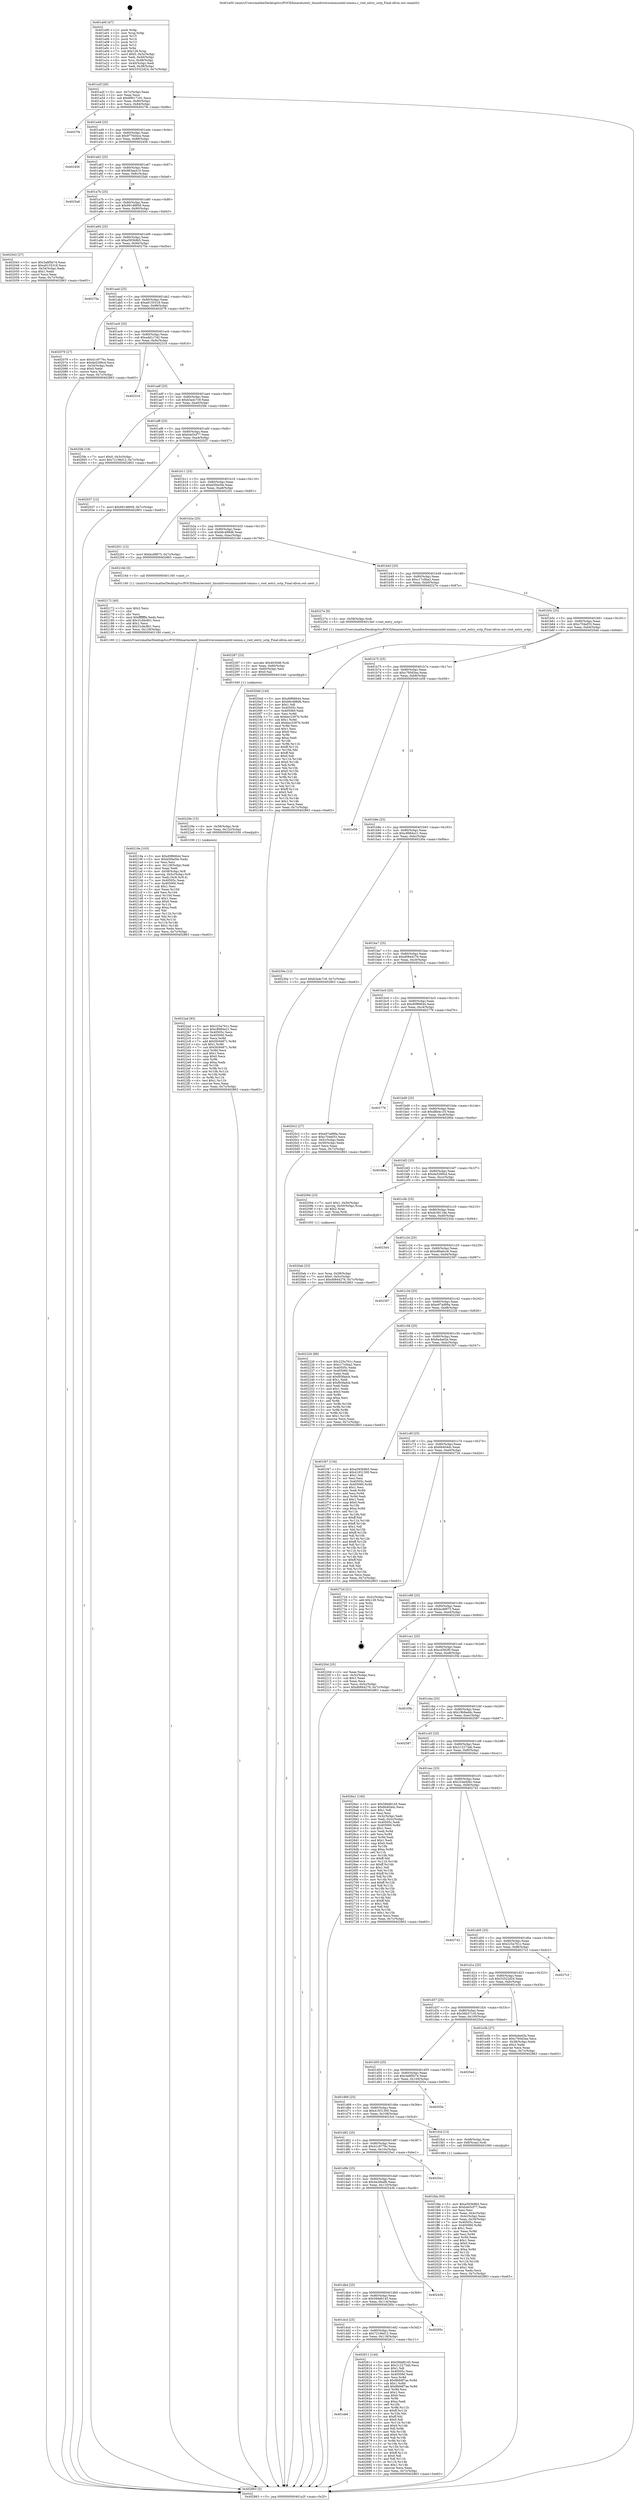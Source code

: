 digraph "0x401a00" {
  label = "0x401a00 (/mnt/c/Users/mathe/Desktop/tcc/POCII/binaries/extr_linuxdriversiommuintel-iommu.c_root_entry_uctp_Final-ollvm.out::main(0))"
  labelloc = "t"
  node[shape=record]

  Entry [label="",width=0.3,height=0.3,shape=circle,fillcolor=black,style=filled]
  "0x401a2f" [label="{
     0x401a2f [26]\l
     | [instrs]\l
     &nbsp;&nbsp;0x401a2f \<+3\>: mov -0x7c(%rbp),%eax\l
     &nbsp;&nbsp;0x401a32 \<+2\>: mov %eax,%ecx\l
     &nbsp;&nbsp;0x401a34 \<+6\>: sub $0x89017191,%ecx\l
     &nbsp;&nbsp;0x401a3a \<+3\>: mov %eax,-0x80(%rbp)\l
     &nbsp;&nbsp;0x401a3d \<+6\>: mov %ecx,-0x84(%rbp)\l
     &nbsp;&nbsp;0x401a43 \<+6\>: je 00000000004027fe \<main+0xdfe\>\l
  }"]
  "0x4027fe" [label="{
     0x4027fe\l
  }", style=dashed]
  "0x401a49" [label="{
     0x401a49 [25]\l
     | [instrs]\l
     &nbsp;&nbsp;0x401a49 \<+5\>: jmp 0000000000401a4e \<main+0x4e\>\l
     &nbsp;&nbsp;0x401a4e \<+3\>: mov -0x80(%rbp),%eax\l
     &nbsp;&nbsp;0x401a51 \<+5\>: sub $0x9776d4ce,%eax\l
     &nbsp;&nbsp;0x401a56 \<+6\>: mov %eax,-0x88(%rbp)\l
     &nbsp;&nbsp;0x401a5c \<+6\>: je 0000000000402456 \<main+0xa56\>\l
  }"]
  Exit [label="",width=0.3,height=0.3,shape=circle,fillcolor=black,style=filled,peripheries=2]
  "0x402456" [label="{
     0x402456\l
  }", style=dashed]
  "0x401a62" [label="{
     0x401a62 [25]\l
     | [instrs]\l
     &nbsp;&nbsp;0x401a62 \<+5\>: jmp 0000000000401a67 \<main+0x67\>\l
     &nbsp;&nbsp;0x401a67 \<+3\>: mov -0x80(%rbp),%eax\l
     &nbsp;&nbsp;0x401a6a \<+5\>: sub $0x983aa410,%eax\l
     &nbsp;&nbsp;0x401a6f \<+6\>: mov %eax,-0x8c(%rbp)\l
     &nbsp;&nbsp;0x401a75 \<+6\>: je 00000000004025a6 \<main+0xba6\>\l
  }"]
  "0x401de6" [label="{
     0x401de6\l
  }", style=dashed]
  "0x4025a6" [label="{
     0x4025a6\l
  }", style=dashed]
  "0x401a7b" [label="{
     0x401a7b [25]\l
     | [instrs]\l
     &nbsp;&nbsp;0x401a7b \<+5\>: jmp 0000000000401a80 \<main+0x80\>\l
     &nbsp;&nbsp;0x401a80 \<+3\>: mov -0x80(%rbp),%eax\l
     &nbsp;&nbsp;0x401a83 \<+5\>: sub $0x99148959,%eax\l
     &nbsp;&nbsp;0x401a88 \<+6\>: mov %eax,-0x90(%rbp)\l
     &nbsp;&nbsp;0x401a8e \<+6\>: je 0000000000402043 \<main+0x643\>\l
  }"]
  "0x402611" [label="{
     0x402611 [144]\l
     | [instrs]\l
     &nbsp;&nbsp;0x402611 \<+5\>: mov $0x59dd6145,%eax\l
     &nbsp;&nbsp;0x402616 \<+5\>: mov $0x212273ab,%ecx\l
     &nbsp;&nbsp;0x40261b \<+2\>: mov $0x1,%dl\l
     &nbsp;&nbsp;0x40261d \<+7\>: mov 0x40505c,%esi\l
     &nbsp;&nbsp;0x402624 \<+7\>: mov 0x405060,%edi\l
     &nbsp;&nbsp;0x40262b \<+3\>: mov %esi,%r8d\l
     &nbsp;&nbsp;0x40262e \<+7\>: sub $0x9b9df7ae,%r8d\l
     &nbsp;&nbsp;0x402635 \<+4\>: sub $0x1,%r8d\l
     &nbsp;&nbsp;0x402639 \<+7\>: add $0x9b9df7ae,%r8d\l
     &nbsp;&nbsp;0x402640 \<+4\>: imul %r8d,%esi\l
     &nbsp;&nbsp;0x402644 \<+3\>: and $0x1,%esi\l
     &nbsp;&nbsp;0x402647 \<+3\>: cmp $0x0,%esi\l
     &nbsp;&nbsp;0x40264a \<+4\>: sete %r9b\l
     &nbsp;&nbsp;0x40264e \<+3\>: cmp $0xa,%edi\l
     &nbsp;&nbsp;0x402651 \<+4\>: setl %r10b\l
     &nbsp;&nbsp;0x402655 \<+3\>: mov %r9b,%r11b\l
     &nbsp;&nbsp;0x402658 \<+4\>: xor $0xff,%r11b\l
     &nbsp;&nbsp;0x40265c \<+3\>: mov %r10b,%bl\l
     &nbsp;&nbsp;0x40265f \<+3\>: xor $0xff,%bl\l
     &nbsp;&nbsp;0x402662 \<+3\>: xor $0x0,%dl\l
     &nbsp;&nbsp;0x402665 \<+3\>: mov %r11b,%r14b\l
     &nbsp;&nbsp;0x402668 \<+4\>: and $0x0,%r14b\l
     &nbsp;&nbsp;0x40266c \<+3\>: and %dl,%r9b\l
     &nbsp;&nbsp;0x40266f \<+3\>: mov %bl,%r15b\l
     &nbsp;&nbsp;0x402672 \<+4\>: and $0x0,%r15b\l
     &nbsp;&nbsp;0x402676 \<+3\>: and %dl,%r10b\l
     &nbsp;&nbsp;0x402679 \<+3\>: or %r9b,%r14b\l
     &nbsp;&nbsp;0x40267c \<+3\>: or %r10b,%r15b\l
     &nbsp;&nbsp;0x40267f \<+3\>: xor %r15b,%r14b\l
     &nbsp;&nbsp;0x402682 \<+3\>: or %bl,%r11b\l
     &nbsp;&nbsp;0x402685 \<+4\>: xor $0xff,%r11b\l
     &nbsp;&nbsp;0x402689 \<+3\>: or $0x0,%dl\l
     &nbsp;&nbsp;0x40268c \<+3\>: and %dl,%r11b\l
     &nbsp;&nbsp;0x40268f \<+3\>: or %r11b,%r14b\l
     &nbsp;&nbsp;0x402692 \<+4\>: test $0x1,%r14b\l
     &nbsp;&nbsp;0x402696 \<+3\>: cmovne %ecx,%eax\l
     &nbsp;&nbsp;0x402699 \<+3\>: mov %eax,-0x7c(%rbp)\l
     &nbsp;&nbsp;0x40269c \<+5\>: jmp 0000000000402863 \<main+0xe63\>\l
  }"]
  "0x402043" [label="{
     0x402043 [27]\l
     | [instrs]\l
     &nbsp;&nbsp;0x402043 \<+5\>: mov $0x3a8f5b74,%eax\l
     &nbsp;&nbsp;0x402048 \<+5\>: mov $0xa9155318,%ecx\l
     &nbsp;&nbsp;0x40204d \<+3\>: mov -0x34(%rbp),%edx\l
     &nbsp;&nbsp;0x402050 \<+3\>: cmp $0x1,%edx\l
     &nbsp;&nbsp;0x402053 \<+3\>: cmovl %ecx,%eax\l
     &nbsp;&nbsp;0x402056 \<+3\>: mov %eax,-0x7c(%rbp)\l
     &nbsp;&nbsp;0x402059 \<+5\>: jmp 0000000000402863 \<main+0xe63\>\l
  }"]
  "0x401a94" [label="{
     0x401a94 [25]\l
     | [instrs]\l
     &nbsp;&nbsp;0x401a94 \<+5\>: jmp 0000000000401a99 \<main+0x99\>\l
     &nbsp;&nbsp;0x401a99 \<+3\>: mov -0x80(%rbp),%eax\l
     &nbsp;&nbsp;0x401a9c \<+5\>: sub $0xa593b9b5,%eax\l
     &nbsp;&nbsp;0x401aa1 \<+6\>: mov %eax,-0x94(%rbp)\l
     &nbsp;&nbsp;0x401aa7 \<+6\>: je 000000000040275a \<main+0xd5a\>\l
  }"]
  "0x401dcd" [label="{
     0x401dcd [25]\l
     | [instrs]\l
     &nbsp;&nbsp;0x401dcd \<+5\>: jmp 0000000000401dd2 \<main+0x3d2\>\l
     &nbsp;&nbsp;0x401dd2 \<+3\>: mov -0x80(%rbp),%eax\l
     &nbsp;&nbsp;0x401dd5 \<+5\>: sub $0x72106d12,%eax\l
     &nbsp;&nbsp;0x401dda \<+6\>: mov %eax,-0x118(%rbp)\l
     &nbsp;&nbsp;0x401de0 \<+6\>: je 0000000000402611 \<main+0xc11\>\l
  }"]
  "0x40275a" [label="{
     0x40275a\l
  }", style=dashed]
  "0x401aad" [label="{
     0x401aad [25]\l
     | [instrs]\l
     &nbsp;&nbsp;0x401aad \<+5\>: jmp 0000000000401ab2 \<main+0xb2\>\l
     &nbsp;&nbsp;0x401ab2 \<+3\>: mov -0x80(%rbp),%eax\l
     &nbsp;&nbsp;0x401ab5 \<+5\>: sub $0xa9155318,%eax\l
     &nbsp;&nbsp;0x401aba \<+6\>: mov %eax,-0x98(%rbp)\l
     &nbsp;&nbsp;0x401ac0 \<+6\>: je 0000000000402079 \<main+0x679\>\l
  }"]
  "0x40285c" [label="{
     0x40285c\l
  }", style=dashed]
  "0x402079" [label="{
     0x402079 [27]\l
     | [instrs]\l
     &nbsp;&nbsp;0x402079 \<+5\>: mov $0x41c9776c,%eax\l
     &nbsp;&nbsp;0x40207e \<+5\>: mov $0xda5299cd,%ecx\l
     &nbsp;&nbsp;0x402083 \<+3\>: mov -0x34(%rbp),%edx\l
     &nbsp;&nbsp;0x402086 \<+3\>: cmp $0x0,%edx\l
     &nbsp;&nbsp;0x402089 \<+3\>: cmove %ecx,%eax\l
     &nbsp;&nbsp;0x40208c \<+3\>: mov %eax,-0x7c(%rbp)\l
     &nbsp;&nbsp;0x40208f \<+5\>: jmp 0000000000402863 \<main+0xe63\>\l
  }"]
  "0x401ac6" [label="{
     0x401ac6 [25]\l
     | [instrs]\l
     &nbsp;&nbsp;0x401ac6 \<+5\>: jmp 0000000000401acb \<main+0xcb\>\l
     &nbsp;&nbsp;0x401acb \<+3\>: mov -0x80(%rbp),%eax\l
     &nbsp;&nbsp;0x401ace \<+5\>: sub $0xadd1c7d2,%eax\l
     &nbsp;&nbsp;0x401ad3 \<+6\>: mov %eax,-0x9c(%rbp)\l
     &nbsp;&nbsp;0x401ad9 \<+6\>: je 0000000000402316 \<main+0x916\>\l
  }"]
  "0x401db4" [label="{
     0x401db4 [25]\l
     | [instrs]\l
     &nbsp;&nbsp;0x401db4 \<+5\>: jmp 0000000000401db9 \<main+0x3b9\>\l
     &nbsp;&nbsp;0x401db9 \<+3\>: mov -0x80(%rbp),%eax\l
     &nbsp;&nbsp;0x401dbc \<+5\>: sub $0x59dd6145,%eax\l
     &nbsp;&nbsp;0x401dc1 \<+6\>: mov %eax,-0x114(%rbp)\l
     &nbsp;&nbsp;0x401dc7 \<+6\>: je 000000000040285c \<main+0xe5c\>\l
  }"]
  "0x402316" [label="{
     0x402316\l
  }", style=dashed]
  "0x401adf" [label="{
     0x401adf [25]\l
     | [instrs]\l
     &nbsp;&nbsp;0x401adf \<+5\>: jmp 0000000000401ae4 \<main+0xe4\>\l
     &nbsp;&nbsp;0x401ae4 \<+3\>: mov -0x80(%rbp),%eax\l
     &nbsp;&nbsp;0x401ae7 \<+5\>: sub $0xb3a4c7c9,%eax\l
     &nbsp;&nbsp;0x401aec \<+6\>: mov %eax,-0xa0(%rbp)\l
     &nbsp;&nbsp;0x401af2 \<+6\>: je 00000000004025fe \<main+0xbfe\>\l
  }"]
  "0x40243b" [label="{
     0x40243b\l
  }", style=dashed]
  "0x4025fe" [label="{
     0x4025fe [19]\l
     | [instrs]\l
     &nbsp;&nbsp;0x4025fe \<+7\>: movl $0x0,-0x3c(%rbp)\l
     &nbsp;&nbsp;0x402605 \<+7\>: movl $0x72106d12,-0x7c(%rbp)\l
     &nbsp;&nbsp;0x40260c \<+5\>: jmp 0000000000402863 \<main+0xe63\>\l
  }"]
  "0x401af8" [label="{
     0x401af8 [25]\l
     | [instrs]\l
     &nbsp;&nbsp;0x401af8 \<+5\>: jmp 0000000000401afd \<main+0xfd\>\l
     &nbsp;&nbsp;0x401afd \<+3\>: mov -0x80(%rbp),%eax\l
     &nbsp;&nbsp;0x401b00 \<+5\>: sub $0xb4d3cf77,%eax\l
     &nbsp;&nbsp;0x401b05 \<+6\>: mov %eax,-0xa4(%rbp)\l
     &nbsp;&nbsp;0x401b0b \<+6\>: je 0000000000402037 \<main+0x637\>\l
  }"]
  "0x401d9b" [label="{
     0x401d9b [25]\l
     | [instrs]\l
     &nbsp;&nbsp;0x401d9b \<+5\>: jmp 0000000000401da0 \<main+0x3a0\>\l
     &nbsp;&nbsp;0x401da0 \<+3\>: mov -0x80(%rbp),%eax\l
     &nbsp;&nbsp;0x401da3 \<+5\>: sub $0x4a28eafb,%eax\l
     &nbsp;&nbsp;0x401da8 \<+6\>: mov %eax,-0x110(%rbp)\l
     &nbsp;&nbsp;0x401dae \<+6\>: je 000000000040243b \<main+0xa3b\>\l
  }"]
  "0x402037" [label="{
     0x402037 [12]\l
     | [instrs]\l
     &nbsp;&nbsp;0x402037 \<+7\>: movl $0x99148959,-0x7c(%rbp)\l
     &nbsp;&nbsp;0x40203e \<+5\>: jmp 0000000000402863 \<main+0xe63\>\l
  }"]
  "0x401b11" [label="{
     0x401b11 [25]\l
     | [instrs]\l
     &nbsp;&nbsp;0x401b11 \<+5\>: jmp 0000000000401b16 \<main+0x116\>\l
     &nbsp;&nbsp;0x401b16 \<+3\>: mov -0x80(%rbp),%eax\l
     &nbsp;&nbsp;0x401b19 \<+5\>: sub $0xb5f4a5fe,%eax\l
     &nbsp;&nbsp;0x401b1e \<+6\>: mov %eax,-0xa8(%rbp)\l
     &nbsp;&nbsp;0x401b24 \<+6\>: je 0000000000402201 \<main+0x801\>\l
  }"]
  "0x4025e1" [label="{
     0x4025e1\l
  }", style=dashed]
  "0x402201" [label="{
     0x402201 [12]\l
     | [instrs]\l
     &nbsp;&nbsp;0x402201 \<+7\>: movl $0xbcd9873,-0x7c(%rbp)\l
     &nbsp;&nbsp;0x402208 \<+5\>: jmp 0000000000402863 \<main+0xe63\>\l
  }"]
  "0x401b2a" [label="{
     0x401b2a [25]\l
     | [instrs]\l
     &nbsp;&nbsp;0x401b2a \<+5\>: jmp 0000000000401b2f \<main+0x12f\>\l
     &nbsp;&nbsp;0x401b2f \<+3\>: mov -0x80(%rbp),%eax\l
     &nbsp;&nbsp;0x401b32 \<+5\>: sub $0xb6c488d6,%eax\l
     &nbsp;&nbsp;0x401b37 \<+6\>: mov %eax,-0xac(%rbp)\l
     &nbsp;&nbsp;0x401b3d \<+6\>: je 000000000040216d \<main+0x76d\>\l
  }"]
  "0x4022ad" [label="{
     0x4022ad [93]\l
     | [instrs]\l
     &nbsp;&nbsp;0x4022ad \<+5\>: mov $0x225a761c,%eax\l
     &nbsp;&nbsp;0x4022b2 \<+5\>: mov $0xc8984e21,%esi\l
     &nbsp;&nbsp;0x4022b7 \<+7\>: mov 0x40505c,%ecx\l
     &nbsp;&nbsp;0x4022be \<+7\>: mov 0x405060,%edx\l
     &nbsp;&nbsp;0x4022c5 \<+3\>: mov %ecx,%r8d\l
     &nbsp;&nbsp;0x4022c8 \<+7\>: add $0x5fc94871,%r8d\l
     &nbsp;&nbsp;0x4022cf \<+4\>: sub $0x1,%r8d\l
     &nbsp;&nbsp;0x4022d3 \<+7\>: sub $0x5fc94871,%r8d\l
     &nbsp;&nbsp;0x4022da \<+4\>: imul %r8d,%ecx\l
     &nbsp;&nbsp;0x4022de \<+3\>: and $0x1,%ecx\l
     &nbsp;&nbsp;0x4022e1 \<+3\>: cmp $0x0,%ecx\l
     &nbsp;&nbsp;0x4022e4 \<+4\>: sete %r9b\l
     &nbsp;&nbsp;0x4022e8 \<+3\>: cmp $0xa,%edx\l
     &nbsp;&nbsp;0x4022eb \<+4\>: setl %r10b\l
     &nbsp;&nbsp;0x4022ef \<+3\>: mov %r9b,%r11b\l
     &nbsp;&nbsp;0x4022f2 \<+3\>: and %r10b,%r11b\l
     &nbsp;&nbsp;0x4022f5 \<+3\>: xor %r10b,%r9b\l
     &nbsp;&nbsp;0x4022f8 \<+3\>: or %r9b,%r11b\l
     &nbsp;&nbsp;0x4022fb \<+4\>: test $0x1,%r11b\l
     &nbsp;&nbsp;0x4022ff \<+3\>: cmovne %esi,%eax\l
     &nbsp;&nbsp;0x402302 \<+3\>: mov %eax,-0x7c(%rbp)\l
     &nbsp;&nbsp;0x402305 \<+5\>: jmp 0000000000402863 \<main+0xe63\>\l
  }"]
  "0x40216d" [label="{
     0x40216d [5]\l
     | [instrs]\l
     &nbsp;&nbsp;0x40216d \<+5\>: call 0000000000401160 \<next_i\>\l
     | [calls]\l
     &nbsp;&nbsp;0x401160 \{1\} (/mnt/c/Users/mathe/Desktop/tcc/POCII/binaries/extr_linuxdriversiommuintel-iommu.c_root_entry_uctp_Final-ollvm.out::next_i)\l
  }"]
  "0x401b43" [label="{
     0x401b43 [25]\l
     | [instrs]\l
     &nbsp;&nbsp;0x401b43 \<+5\>: jmp 0000000000401b48 \<main+0x148\>\l
     &nbsp;&nbsp;0x401b48 \<+3\>: mov -0x80(%rbp),%eax\l
     &nbsp;&nbsp;0x401b4b \<+5\>: sub $0xc17c0ba2,%eax\l
     &nbsp;&nbsp;0x401b50 \<+6\>: mov %eax,-0xb0(%rbp)\l
     &nbsp;&nbsp;0x401b56 \<+6\>: je 000000000040227e \<main+0x87e\>\l
  }"]
  "0x40229e" [label="{
     0x40229e [15]\l
     | [instrs]\l
     &nbsp;&nbsp;0x40229e \<+4\>: mov -0x58(%rbp),%rdi\l
     &nbsp;&nbsp;0x4022a2 \<+6\>: mov %eax,-0x12c(%rbp)\l
     &nbsp;&nbsp;0x4022a8 \<+5\>: call 0000000000401030 \<free@plt\>\l
     | [calls]\l
     &nbsp;&nbsp;0x401030 \{1\} (unknown)\l
  }"]
  "0x40227e" [label="{
     0x40227e [9]\l
     | [instrs]\l
     &nbsp;&nbsp;0x40227e \<+4\>: mov -0x58(%rbp),%rdi\l
     &nbsp;&nbsp;0x402282 \<+5\>: call 00000000004013e0 \<root_entry_uctp\>\l
     | [calls]\l
     &nbsp;&nbsp;0x4013e0 \{1\} (/mnt/c/Users/mathe/Desktop/tcc/POCII/binaries/extr_linuxdriversiommuintel-iommu.c_root_entry_uctp_Final-ollvm.out::root_entry_uctp)\l
  }"]
  "0x401b5c" [label="{
     0x401b5c [25]\l
     | [instrs]\l
     &nbsp;&nbsp;0x401b5c \<+5\>: jmp 0000000000401b61 \<main+0x161\>\l
     &nbsp;&nbsp;0x401b61 \<+3\>: mov -0x80(%rbp),%eax\l
     &nbsp;&nbsp;0x401b64 \<+5\>: sub $0xc704ef33,%eax\l
     &nbsp;&nbsp;0x401b69 \<+6\>: mov %eax,-0xb4(%rbp)\l
     &nbsp;&nbsp;0x401b6f \<+6\>: je 00000000004020dd \<main+0x6dd\>\l
  }"]
  "0x402287" [label="{
     0x402287 [23]\l
     | [instrs]\l
     &nbsp;&nbsp;0x402287 \<+10\>: movabs $0x4030d6,%rdi\l
     &nbsp;&nbsp;0x402291 \<+3\>: mov %eax,-0x60(%rbp)\l
     &nbsp;&nbsp;0x402294 \<+3\>: mov -0x60(%rbp),%esi\l
     &nbsp;&nbsp;0x402297 \<+2\>: mov $0x0,%al\l
     &nbsp;&nbsp;0x402299 \<+5\>: call 0000000000401040 \<printf@plt\>\l
     | [calls]\l
     &nbsp;&nbsp;0x401040 \{1\} (unknown)\l
  }"]
  "0x4020dd" [label="{
     0x4020dd [144]\l
     | [instrs]\l
     &nbsp;&nbsp;0x4020dd \<+5\>: mov $0xd0f66644,%eax\l
     &nbsp;&nbsp;0x4020e2 \<+5\>: mov $0xb6c488d6,%ecx\l
     &nbsp;&nbsp;0x4020e7 \<+2\>: mov $0x1,%dl\l
     &nbsp;&nbsp;0x4020e9 \<+7\>: mov 0x40505c,%esi\l
     &nbsp;&nbsp;0x4020f0 \<+7\>: mov 0x405060,%edi\l
     &nbsp;&nbsp;0x4020f7 \<+3\>: mov %esi,%r8d\l
     &nbsp;&nbsp;0x4020fa \<+7\>: sub $0xbec2397b,%r8d\l
     &nbsp;&nbsp;0x402101 \<+4\>: sub $0x1,%r8d\l
     &nbsp;&nbsp;0x402105 \<+7\>: add $0xbec2397b,%r8d\l
     &nbsp;&nbsp;0x40210c \<+4\>: imul %r8d,%esi\l
     &nbsp;&nbsp;0x402110 \<+3\>: and $0x1,%esi\l
     &nbsp;&nbsp;0x402113 \<+3\>: cmp $0x0,%esi\l
     &nbsp;&nbsp;0x402116 \<+4\>: sete %r9b\l
     &nbsp;&nbsp;0x40211a \<+3\>: cmp $0xa,%edi\l
     &nbsp;&nbsp;0x40211d \<+4\>: setl %r10b\l
     &nbsp;&nbsp;0x402121 \<+3\>: mov %r9b,%r11b\l
     &nbsp;&nbsp;0x402124 \<+4\>: xor $0xff,%r11b\l
     &nbsp;&nbsp;0x402128 \<+3\>: mov %r10b,%bl\l
     &nbsp;&nbsp;0x40212b \<+3\>: xor $0xff,%bl\l
     &nbsp;&nbsp;0x40212e \<+3\>: xor $0x0,%dl\l
     &nbsp;&nbsp;0x402131 \<+3\>: mov %r11b,%r14b\l
     &nbsp;&nbsp;0x402134 \<+4\>: and $0x0,%r14b\l
     &nbsp;&nbsp;0x402138 \<+3\>: and %dl,%r9b\l
     &nbsp;&nbsp;0x40213b \<+3\>: mov %bl,%r15b\l
     &nbsp;&nbsp;0x40213e \<+4\>: and $0x0,%r15b\l
     &nbsp;&nbsp;0x402142 \<+3\>: and %dl,%r10b\l
     &nbsp;&nbsp;0x402145 \<+3\>: or %r9b,%r14b\l
     &nbsp;&nbsp;0x402148 \<+3\>: or %r10b,%r15b\l
     &nbsp;&nbsp;0x40214b \<+3\>: xor %r15b,%r14b\l
     &nbsp;&nbsp;0x40214e \<+3\>: or %bl,%r11b\l
     &nbsp;&nbsp;0x402151 \<+4\>: xor $0xff,%r11b\l
     &nbsp;&nbsp;0x402155 \<+3\>: or $0x0,%dl\l
     &nbsp;&nbsp;0x402158 \<+3\>: and %dl,%r11b\l
     &nbsp;&nbsp;0x40215b \<+3\>: or %r11b,%r14b\l
     &nbsp;&nbsp;0x40215e \<+4\>: test $0x1,%r14b\l
     &nbsp;&nbsp;0x402162 \<+3\>: cmovne %ecx,%eax\l
     &nbsp;&nbsp;0x402165 \<+3\>: mov %eax,-0x7c(%rbp)\l
     &nbsp;&nbsp;0x402168 \<+5\>: jmp 0000000000402863 \<main+0xe63\>\l
  }"]
  "0x401b75" [label="{
     0x401b75 [25]\l
     | [instrs]\l
     &nbsp;&nbsp;0x401b75 \<+5\>: jmp 0000000000401b7a \<main+0x17a\>\l
     &nbsp;&nbsp;0x401b7a \<+3\>: mov -0x80(%rbp),%eax\l
     &nbsp;&nbsp;0x401b7d \<+5\>: sub $0xc760d3ea,%eax\l
     &nbsp;&nbsp;0x401b82 \<+6\>: mov %eax,-0xb8(%rbp)\l
     &nbsp;&nbsp;0x401b88 \<+6\>: je 0000000000401e56 \<main+0x456\>\l
  }"]
  "0x40219a" [label="{
     0x40219a [103]\l
     | [instrs]\l
     &nbsp;&nbsp;0x40219a \<+5\>: mov $0xd0f66644,%ecx\l
     &nbsp;&nbsp;0x40219f \<+5\>: mov $0xb5f4a5fe,%edx\l
     &nbsp;&nbsp;0x4021a4 \<+2\>: xor %esi,%esi\l
     &nbsp;&nbsp;0x4021a6 \<+6\>: mov -0x128(%rbp),%edi\l
     &nbsp;&nbsp;0x4021ac \<+3\>: imul %eax,%edi\l
     &nbsp;&nbsp;0x4021af \<+4\>: mov -0x58(%rbp),%r8\l
     &nbsp;&nbsp;0x4021b3 \<+4\>: movslq -0x5c(%rbp),%r9\l
     &nbsp;&nbsp;0x4021b7 \<+4\>: mov %edi,(%r8,%r9,4)\l
     &nbsp;&nbsp;0x4021bb \<+7\>: mov 0x40505c,%eax\l
     &nbsp;&nbsp;0x4021c2 \<+7\>: mov 0x405060,%edi\l
     &nbsp;&nbsp;0x4021c9 \<+3\>: sub $0x1,%esi\l
     &nbsp;&nbsp;0x4021cc \<+3\>: mov %eax,%r10d\l
     &nbsp;&nbsp;0x4021cf \<+3\>: add %esi,%r10d\l
     &nbsp;&nbsp;0x4021d2 \<+4\>: imul %r10d,%eax\l
     &nbsp;&nbsp;0x4021d6 \<+3\>: and $0x1,%eax\l
     &nbsp;&nbsp;0x4021d9 \<+3\>: cmp $0x0,%eax\l
     &nbsp;&nbsp;0x4021dc \<+4\>: sete %r11b\l
     &nbsp;&nbsp;0x4021e0 \<+3\>: cmp $0xa,%edi\l
     &nbsp;&nbsp;0x4021e3 \<+3\>: setl %bl\l
     &nbsp;&nbsp;0x4021e6 \<+3\>: mov %r11b,%r14b\l
     &nbsp;&nbsp;0x4021e9 \<+3\>: and %bl,%r14b\l
     &nbsp;&nbsp;0x4021ec \<+3\>: xor %bl,%r11b\l
     &nbsp;&nbsp;0x4021ef \<+3\>: or %r11b,%r14b\l
     &nbsp;&nbsp;0x4021f2 \<+4\>: test $0x1,%r14b\l
     &nbsp;&nbsp;0x4021f6 \<+3\>: cmovne %edx,%ecx\l
     &nbsp;&nbsp;0x4021f9 \<+3\>: mov %ecx,-0x7c(%rbp)\l
     &nbsp;&nbsp;0x4021fc \<+5\>: jmp 0000000000402863 \<main+0xe63\>\l
  }"]
  "0x401e56" [label="{
     0x401e56\l
  }", style=dashed]
  "0x401b8e" [label="{
     0x401b8e [25]\l
     | [instrs]\l
     &nbsp;&nbsp;0x401b8e \<+5\>: jmp 0000000000401b93 \<main+0x193\>\l
     &nbsp;&nbsp;0x401b93 \<+3\>: mov -0x80(%rbp),%eax\l
     &nbsp;&nbsp;0x401b96 \<+5\>: sub $0xc8984e21,%eax\l
     &nbsp;&nbsp;0x401b9b \<+6\>: mov %eax,-0xbc(%rbp)\l
     &nbsp;&nbsp;0x401ba1 \<+6\>: je 000000000040230a \<main+0x90a\>\l
  }"]
  "0x402172" [label="{
     0x402172 [40]\l
     | [instrs]\l
     &nbsp;&nbsp;0x402172 \<+5\>: mov $0x2,%ecx\l
     &nbsp;&nbsp;0x402177 \<+1\>: cltd\l
     &nbsp;&nbsp;0x402178 \<+2\>: idiv %ecx\l
     &nbsp;&nbsp;0x40217a \<+6\>: imul $0xfffffffe,%edx,%ecx\l
     &nbsp;&nbsp;0x402180 \<+6\>: add $0x31d4c801,%ecx\l
     &nbsp;&nbsp;0x402186 \<+3\>: add $0x1,%ecx\l
     &nbsp;&nbsp;0x402189 \<+6\>: sub $0x31d4c801,%ecx\l
     &nbsp;&nbsp;0x40218f \<+6\>: mov %ecx,-0x128(%rbp)\l
     &nbsp;&nbsp;0x402195 \<+5\>: call 0000000000401160 \<next_i\>\l
     | [calls]\l
     &nbsp;&nbsp;0x401160 \{1\} (/mnt/c/Users/mathe/Desktop/tcc/POCII/binaries/extr_linuxdriversiommuintel-iommu.c_root_entry_uctp_Final-ollvm.out::next_i)\l
  }"]
  "0x40230a" [label="{
     0x40230a [12]\l
     | [instrs]\l
     &nbsp;&nbsp;0x40230a \<+7\>: movl $0xb3a4c7c9,-0x7c(%rbp)\l
     &nbsp;&nbsp;0x402311 \<+5\>: jmp 0000000000402863 \<main+0xe63\>\l
  }"]
  "0x401ba7" [label="{
     0x401ba7 [25]\l
     | [instrs]\l
     &nbsp;&nbsp;0x401ba7 \<+5\>: jmp 0000000000401bac \<main+0x1ac\>\l
     &nbsp;&nbsp;0x401bac \<+3\>: mov -0x80(%rbp),%eax\l
     &nbsp;&nbsp;0x401baf \<+5\>: sub $0xd0844276,%eax\l
     &nbsp;&nbsp;0x401bb4 \<+6\>: mov %eax,-0xc0(%rbp)\l
     &nbsp;&nbsp;0x401bba \<+6\>: je 00000000004020c2 \<main+0x6c2\>\l
  }"]
  "0x4020ab" [label="{
     0x4020ab [23]\l
     | [instrs]\l
     &nbsp;&nbsp;0x4020ab \<+4\>: mov %rax,-0x58(%rbp)\l
     &nbsp;&nbsp;0x4020af \<+7\>: movl $0x0,-0x5c(%rbp)\l
     &nbsp;&nbsp;0x4020b6 \<+7\>: movl $0xd0844276,-0x7c(%rbp)\l
     &nbsp;&nbsp;0x4020bd \<+5\>: jmp 0000000000402863 \<main+0xe63\>\l
  }"]
  "0x4020c2" [label="{
     0x4020c2 [27]\l
     | [instrs]\l
     &nbsp;&nbsp;0x4020c2 \<+5\>: mov $0xe97ad99a,%eax\l
     &nbsp;&nbsp;0x4020c7 \<+5\>: mov $0xc704ef33,%ecx\l
     &nbsp;&nbsp;0x4020cc \<+3\>: mov -0x5c(%rbp),%edx\l
     &nbsp;&nbsp;0x4020cf \<+3\>: cmp -0x50(%rbp),%edx\l
     &nbsp;&nbsp;0x4020d2 \<+3\>: cmovl %ecx,%eax\l
     &nbsp;&nbsp;0x4020d5 \<+3\>: mov %eax,-0x7c(%rbp)\l
     &nbsp;&nbsp;0x4020d8 \<+5\>: jmp 0000000000402863 \<main+0xe63\>\l
  }"]
  "0x401bc0" [label="{
     0x401bc0 [25]\l
     | [instrs]\l
     &nbsp;&nbsp;0x401bc0 \<+5\>: jmp 0000000000401bc5 \<main+0x1c5\>\l
     &nbsp;&nbsp;0x401bc5 \<+3\>: mov -0x80(%rbp),%eax\l
     &nbsp;&nbsp;0x401bc8 \<+5\>: sub $0xd0f66644,%eax\l
     &nbsp;&nbsp;0x401bcd \<+6\>: mov %eax,-0xc4(%rbp)\l
     &nbsp;&nbsp;0x401bd3 \<+6\>: je 0000000000402776 \<main+0xd76\>\l
  }"]
  "0x401fda" [label="{
     0x401fda [93]\l
     | [instrs]\l
     &nbsp;&nbsp;0x401fda \<+5\>: mov $0xa593b9b5,%ecx\l
     &nbsp;&nbsp;0x401fdf \<+5\>: mov $0xb4d3cf77,%edx\l
     &nbsp;&nbsp;0x401fe4 \<+2\>: xor %esi,%esi\l
     &nbsp;&nbsp;0x401fe6 \<+3\>: mov %eax,-0x4c(%rbp)\l
     &nbsp;&nbsp;0x401fe9 \<+3\>: mov -0x4c(%rbp),%eax\l
     &nbsp;&nbsp;0x401fec \<+3\>: mov %eax,-0x34(%rbp)\l
     &nbsp;&nbsp;0x401fef \<+7\>: mov 0x40505c,%eax\l
     &nbsp;&nbsp;0x401ff6 \<+8\>: mov 0x405060,%r8d\l
     &nbsp;&nbsp;0x401ffe \<+3\>: sub $0x1,%esi\l
     &nbsp;&nbsp;0x402001 \<+3\>: mov %eax,%r9d\l
     &nbsp;&nbsp;0x402004 \<+3\>: add %esi,%r9d\l
     &nbsp;&nbsp;0x402007 \<+4\>: imul %r9d,%eax\l
     &nbsp;&nbsp;0x40200b \<+3\>: and $0x1,%eax\l
     &nbsp;&nbsp;0x40200e \<+3\>: cmp $0x0,%eax\l
     &nbsp;&nbsp;0x402011 \<+4\>: sete %r10b\l
     &nbsp;&nbsp;0x402015 \<+4\>: cmp $0xa,%r8d\l
     &nbsp;&nbsp;0x402019 \<+4\>: setl %r11b\l
     &nbsp;&nbsp;0x40201d \<+3\>: mov %r10b,%bl\l
     &nbsp;&nbsp;0x402020 \<+3\>: and %r11b,%bl\l
     &nbsp;&nbsp;0x402023 \<+3\>: xor %r11b,%r10b\l
     &nbsp;&nbsp;0x402026 \<+3\>: or %r10b,%bl\l
     &nbsp;&nbsp;0x402029 \<+3\>: test $0x1,%bl\l
     &nbsp;&nbsp;0x40202c \<+3\>: cmovne %edx,%ecx\l
     &nbsp;&nbsp;0x40202f \<+3\>: mov %ecx,-0x7c(%rbp)\l
     &nbsp;&nbsp;0x402032 \<+5\>: jmp 0000000000402863 \<main+0xe63\>\l
  }"]
  "0x402776" [label="{
     0x402776\l
  }", style=dashed]
  "0x401bd9" [label="{
     0x401bd9 [25]\l
     | [instrs]\l
     &nbsp;&nbsp;0x401bd9 \<+5\>: jmp 0000000000401bde \<main+0x1de\>\l
     &nbsp;&nbsp;0x401bde \<+3\>: mov -0x80(%rbp),%eax\l
     &nbsp;&nbsp;0x401be1 \<+5\>: sub $0xd8b4c1f3,%eax\l
     &nbsp;&nbsp;0x401be6 \<+6\>: mov %eax,-0xc8(%rbp)\l
     &nbsp;&nbsp;0x401bec \<+6\>: je 000000000040280a \<main+0xe0a\>\l
  }"]
  "0x401d82" [label="{
     0x401d82 [25]\l
     | [instrs]\l
     &nbsp;&nbsp;0x401d82 \<+5\>: jmp 0000000000401d87 \<main+0x387\>\l
     &nbsp;&nbsp;0x401d87 \<+3\>: mov -0x80(%rbp),%eax\l
     &nbsp;&nbsp;0x401d8a \<+5\>: sub $0x41c9776c,%eax\l
     &nbsp;&nbsp;0x401d8f \<+6\>: mov %eax,-0x10c(%rbp)\l
     &nbsp;&nbsp;0x401d95 \<+6\>: je 00000000004025e1 \<main+0xbe1\>\l
  }"]
  "0x40280a" [label="{
     0x40280a\l
  }", style=dashed]
  "0x401bf2" [label="{
     0x401bf2 [25]\l
     | [instrs]\l
     &nbsp;&nbsp;0x401bf2 \<+5\>: jmp 0000000000401bf7 \<main+0x1f7\>\l
     &nbsp;&nbsp;0x401bf7 \<+3\>: mov -0x80(%rbp),%eax\l
     &nbsp;&nbsp;0x401bfa \<+5\>: sub $0xda5299cd,%eax\l
     &nbsp;&nbsp;0x401bff \<+6\>: mov %eax,-0xcc(%rbp)\l
     &nbsp;&nbsp;0x401c05 \<+6\>: je 0000000000402094 \<main+0x694\>\l
  }"]
  "0x401fcd" [label="{
     0x401fcd [13]\l
     | [instrs]\l
     &nbsp;&nbsp;0x401fcd \<+4\>: mov -0x48(%rbp),%rax\l
     &nbsp;&nbsp;0x401fd1 \<+4\>: mov 0x8(%rax),%rdi\l
     &nbsp;&nbsp;0x401fd5 \<+5\>: call 0000000000401060 \<atoi@plt\>\l
     | [calls]\l
     &nbsp;&nbsp;0x401060 \{1\} (unknown)\l
  }"]
  "0x402094" [label="{
     0x402094 [23]\l
     | [instrs]\l
     &nbsp;&nbsp;0x402094 \<+7\>: movl $0x1,-0x50(%rbp)\l
     &nbsp;&nbsp;0x40209b \<+4\>: movslq -0x50(%rbp),%rax\l
     &nbsp;&nbsp;0x40209f \<+4\>: shl $0x2,%rax\l
     &nbsp;&nbsp;0x4020a3 \<+3\>: mov %rax,%rdi\l
     &nbsp;&nbsp;0x4020a6 \<+5\>: call 0000000000401050 \<malloc@plt\>\l
     | [calls]\l
     &nbsp;&nbsp;0x401050 \{1\} (unknown)\l
  }"]
  "0x401c0b" [label="{
     0x401c0b [25]\l
     | [instrs]\l
     &nbsp;&nbsp;0x401c0b \<+5\>: jmp 0000000000401c10 \<main+0x210\>\l
     &nbsp;&nbsp;0x401c10 \<+3\>: mov -0x80(%rbp),%eax\l
     &nbsp;&nbsp;0x401c13 \<+5\>: sub $0xdc38118e,%eax\l
     &nbsp;&nbsp;0x401c18 \<+6\>: mov %eax,-0xd0(%rbp)\l
     &nbsp;&nbsp;0x401c1e \<+6\>: je 0000000000402344 \<main+0x944\>\l
  }"]
  "0x401d69" [label="{
     0x401d69 [25]\l
     | [instrs]\l
     &nbsp;&nbsp;0x401d69 \<+5\>: jmp 0000000000401d6e \<main+0x36e\>\l
     &nbsp;&nbsp;0x401d6e \<+3\>: mov -0x80(%rbp),%eax\l
     &nbsp;&nbsp;0x401d71 \<+5\>: sub $0x41931300,%eax\l
     &nbsp;&nbsp;0x401d76 \<+6\>: mov %eax,-0x108(%rbp)\l
     &nbsp;&nbsp;0x401d7c \<+6\>: je 0000000000401fcd \<main+0x5cd\>\l
  }"]
  "0x402344" [label="{
     0x402344\l
  }", style=dashed]
  "0x401c24" [label="{
     0x401c24 [25]\l
     | [instrs]\l
     &nbsp;&nbsp;0x401c24 \<+5\>: jmp 0000000000401c29 \<main+0x229\>\l
     &nbsp;&nbsp;0x401c29 \<+3\>: mov -0x80(%rbp),%eax\l
     &nbsp;&nbsp;0x401c2c \<+5\>: sub $0xe80a0cc6,%eax\l
     &nbsp;&nbsp;0x401c31 \<+6\>: mov %eax,-0xd4(%rbp)\l
     &nbsp;&nbsp;0x401c37 \<+6\>: je 0000000000402397 \<main+0x997\>\l
  }"]
  "0x40205e" [label="{
     0x40205e\l
  }", style=dashed]
  "0x402397" [label="{
     0x402397\l
  }", style=dashed]
  "0x401c3d" [label="{
     0x401c3d [25]\l
     | [instrs]\l
     &nbsp;&nbsp;0x401c3d \<+5\>: jmp 0000000000401c42 \<main+0x242\>\l
     &nbsp;&nbsp;0x401c42 \<+3\>: mov -0x80(%rbp),%eax\l
     &nbsp;&nbsp;0x401c45 \<+5\>: sub $0xe97ad99a,%eax\l
     &nbsp;&nbsp;0x401c4a \<+6\>: mov %eax,-0xd8(%rbp)\l
     &nbsp;&nbsp;0x401c50 \<+6\>: je 0000000000402226 \<main+0x826\>\l
  }"]
  "0x401d50" [label="{
     0x401d50 [25]\l
     | [instrs]\l
     &nbsp;&nbsp;0x401d50 \<+5\>: jmp 0000000000401d55 \<main+0x355\>\l
     &nbsp;&nbsp;0x401d55 \<+3\>: mov -0x80(%rbp),%eax\l
     &nbsp;&nbsp;0x401d58 \<+5\>: sub $0x3a8f5b74,%eax\l
     &nbsp;&nbsp;0x401d5d \<+6\>: mov %eax,-0x104(%rbp)\l
     &nbsp;&nbsp;0x401d63 \<+6\>: je 000000000040205e \<main+0x65e\>\l
  }"]
  "0x402226" [label="{
     0x402226 [88]\l
     | [instrs]\l
     &nbsp;&nbsp;0x402226 \<+5\>: mov $0x225a761c,%eax\l
     &nbsp;&nbsp;0x40222b \<+5\>: mov $0xc17c0ba2,%ecx\l
     &nbsp;&nbsp;0x402230 \<+7\>: mov 0x40505c,%edx\l
     &nbsp;&nbsp;0x402237 \<+7\>: mov 0x405060,%esi\l
     &nbsp;&nbsp;0x40223e \<+2\>: mov %edx,%edi\l
     &nbsp;&nbsp;0x402240 \<+6\>: sub $0xf93fadcb,%edi\l
     &nbsp;&nbsp;0x402246 \<+3\>: sub $0x1,%edi\l
     &nbsp;&nbsp;0x402249 \<+6\>: add $0xf93fadcb,%edi\l
     &nbsp;&nbsp;0x40224f \<+3\>: imul %edi,%edx\l
     &nbsp;&nbsp;0x402252 \<+3\>: and $0x1,%edx\l
     &nbsp;&nbsp;0x402255 \<+3\>: cmp $0x0,%edx\l
     &nbsp;&nbsp;0x402258 \<+4\>: sete %r8b\l
     &nbsp;&nbsp;0x40225c \<+3\>: cmp $0xa,%esi\l
     &nbsp;&nbsp;0x40225f \<+4\>: setl %r9b\l
     &nbsp;&nbsp;0x402263 \<+3\>: mov %r8b,%r10b\l
     &nbsp;&nbsp;0x402266 \<+3\>: and %r9b,%r10b\l
     &nbsp;&nbsp;0x402269 \<+3\>: xor %r9b,%r8b\l
     &nbsp;&nbsp;0x40226c \<+3\>: or %r8b,%r10b\l
     &nbsp;&nbsp;0x40226f \<+4\>: test $0x1,%r10b\l
     &nbsp;&nbsp;0x402273 \<+3\>: cmovne %ecx,%eax\l
     &nbsp;&nbsp;0x402276 \<+3\>: mov %eax,-0x7c(%rbp)\l
     &nbsp;&nbsp;0x402279 \<+5\>: jmp 0000000000402863 \<main+0xe63\>\l
  }"]
  "0x401c56" [label="{
     0x401c56 [25]\l
     | [instrs]\l
     &nbsp;&nbsp;0x401c56 \<+5\>: jmp 0000000000401c5b \<main+0x25b\>\l
     &nbsp;&nbsp;0x401c5b \<+3\>: mov -0x80(%rbp),%eax\l
     &nbsp;&nbsp;0x401c5e \<+5\>: sub $0x6a4ed3a,%eax\l
     &nbsp;&nbsp;0x401c63 \<+6\>: mov %eax,-0xdc(%rbp)\l
     &nbsp;&nbsp;0x401c69 \<+6\>: je 0000000000401f47 \<main+0x547\>\l
  }"]
  "0x4025ed" [label="{
     0x4025ed\l
  }", style=dashed]
  "0x401f47" [label="{
     0x401f47 [134]\l
     | [instrs]\l
     &nbsp;&nbsp;0x401f47 \<+5\>: mov $0xa593b9b5,%eax\l
     &nbsp;&nbsp;0x401f4c \<+5\>: mov $0x41931300,%ecx\l
     &nbsp;&nbsp;0x401f51 \<+2\>: mov $0x1,%dl\l
     &nbsp;&nbsp;0x401f53 \<+2\>: xor %esi,%esi\l
     &nbsp;&nbsp;0x401f55 \<+7\>: mov 0x40505c,%edi\l
     &nbsp;&nbsp;0x401f5c \<+8\>: mov 0x405060,%r8d\l
     &nbsp;&nbsp;0x401f64 \<+3\>: sub $0x1,%esi\l
     &nbsp;&nbsp;0x401f67 \<+3\>: mov %edi,%r9d\l
     &nbsp;&nbsp;0x401f6a \<+3\>: add %esi,%r9d\l
     &nbsp;&nbsp;0x401f6d \<+4\>: imul %r9d,%edi\l
     &nbsp;&nbsp;0x401f71 \<+3\>: and $0x1,%edi\l
     &nbsp;&nbsp;0x401f74 \<+3\>: cmp $0x0,%edi\l
     &nbsp;&nbsp;0x401f77 \<+4\>: sete %r10b\l
     &nbsp;&nbsp;0x401f7b \<+4\>: cmp $0xa,%r8d\l
     &nbsp;&nbsp;0x401f7f \<+4\>: setl %r11b\l
     &nbsp;&nbsp;0x401f83 \<+3\>: mov %r10b,%bl\l
     &nbsp;&nbsp;0x401f86 \<+3\>: xor $0xff,%bl\l
     &nbsp;&nbsp;0x401f89 \<+3\>: mov %r11b,%r14b\l
     &nbsp;&nbsp;0x401f8c \<+4\>: xor $0xff,%r14b\l
     &nbsp;&nbsp;0x401f90 \<+3\>: xor $0x1,%dl\l
     &nbsp;&nbsp;0x401f93 \<+3\>: mov %bl,%r15b\l
     &nbsp;&nbsp;0x401f96 \<+4\>: and $0xff,%r15b\l
     &nbsp;&nbsp;0x401f9a \<+3\>: and %dl,%r10b\l
     &nbsp;&nbsp;0x401f9d \<+3\>: mov %r14b,%r12b\l
     &nbsp;&nbsp;0x401fa0 \<+4\>: and $0xff,%r12b\l
     &nbsp;&nbsp;0x401fa4 \<+3\>: and %dl,%r11b\l
     &nbsp;&nbsp;0x401fa7 \<+3\>: or %r10b,%r15b\l
     &nbsp;&nbsp;0x401faa \<+3\>: or %r11b,%r12b\l
     &nbsp;&nbsp;0x401fad \<+3\>: xor %r12b,%r15b\l
     &nbsp;&nbsp;0x401fb0 \<+3\>: or %r14b,%bl\l
     &nbsp;&nbsp;0x401fb3 \<+3\>: xor $0xff,%bl\l
     &nbsp;&nbsp;0x401fb6 \<+3\>: or $0x1,%dl\l
     &nbsp;&nbsp;0x401fb9 \<+2\>: and %dl,%bl\l
     &nbsp;&nbsp;0x401fbb \<+3\>: or %bl,%r15b\l
     &nbsp;&nbsp;0x401fbe \<+4\>: test $0x1,%r15b\l
     &nbsp;&nbsp;0x401fc2 \<+3\>: cmovne %ecx,%eax\l
     &nbsp;&nbsp;0x401fc5 \<+3\>: mov %eax,-0x7c(%rbp)\l
     &nbsp;&nbsp;0x401fc8 \<+5\>: jmp 0000000000402863 \<main+0xe63\>\l
  }"]
  "0x401c6f" [label="{
     0x401c6f [25]\l
     | [instrs]\l
     &nbsp;&nbsp;0x401c6f \<+5\>: jmp 0000000000401c74 \<main+0x274\>\l
     &nbsp;&nbsp;0x401c74 \<+3\>: mov -0x80(%rbp),%eax\l
     &nbsp;&nbsp;0x401c77 \<+5\>: sub $0x6b404dc,%eax\l
     &nbsp;&nbsp;0x401c7c \<+6\>: mov %eax,-0xe0(%rbp)\l
     &nbsp;&nbsp;0x401c82 \<+6\>: je 000000000040272d \<main+0xd2d\>\l
  }"]
  "0x401a00" [label="{
     0x401a00 [47]\l
     | [instrs]\l
     &nbsp;&nbsp;0x401a00 \<+1\>: push %rbp\l
     &nbsp;&nbsp;0x401a01 \<+3\>: mov %rsp,%rbp\l
     &nbsp;&nbsp;0x401a04 \<+2\>: push %r15\l
     &nbsp;&nbsp;0x401a06 \<+2\>: push %r14\l
     &nbsp;&nbsp;0x401a08 \<+2\>: push %r13\l
     &nbsp;&nbsp;0x401a0a \<+2\>: push %r12\l
     &nbsp;&nbsp;0x401a0c \<+1\>: push %rbx\l
     &nbsp;&nbsp;0x401a0d \<+7\>: sub $0x128,%rsp\l
     &nbsp;&nbsp;0x401a14 \<+7\>: movl $0x0,-0x3c(%rbp)\l
     &nbsp;&nbsp;0x401a1b \<+3\>: mov %edi,-0x40(%rbp)\l
     &nbsp;&nbsp;0x401a1e \<+4\>: mov %rsi,-0x48(%rbp)\l
     &nbsp;&nbsp;0x401a22 \<+3\>: mov -0x40(%rbp),%edi\l
     &nbsp;&nbsp;0x401a25 \<+3\>: mov %edi,-0x38(%rbp)\l
     &nbsp;&nbsp;0x401a28 \<+7\>: movl $0x33322d24,-0x7c(%rbp)\l
  }"]
  "0x40272d" [label="{
     0x40272d [21]\l
     | [instrs]\l
     &nbsp;&nbsp;0x40272d \<+3\>: mov -0x2c(%rbp),%eax\l
     &nbsp;&nbsp;0x402730 \<+7\>: add $0x128,%rsp\l
     &nbsp;&nbsp;0x402737 \<+1\>: pop %rbx\l
     &nbsp;&nbsp;0x402738 \<+2\>: pop %r12\l
     &nbsp;&nbsp;0x40273a \<+2\>: pop %r13\l
     &nbsp;&nbsp;0x40273c \<+2\>: pop %r14\l
     &nbsp;&nbsp;0x40273e \<+2\>: pop %r15\l
     &nbsp;&nbsp;0x402740 \<+1\>: pop %rbp\l
     &nbsp;&nbsp;0x402741 \<+1\>: ret\l
  }"]
  "0x401c88" [label="{
     0x401c88 [25]\l
     | [instrs]\l
     &nbsp;&nbsp;0x401c88 \<+5\>: jmp 0000000000401c8d \<main+0x28d\>\l
     &nbsp;&nbsp;0x401c8d \<+3\>: mov -0x80(%rbp),%eax\l
     &nbsp;&nbsp;0x401c90 \<+5\>: sub $0xbcd9873,%eax\l
     &nbsp;&nbsp;0x401c95 \<+6\>: mov %eax,-0xe4(%rbp)\l
     &nbsp;&nbsp;0x401c9b \<+6\>: je 000000000040220d \<main+0x80d\>\l
  }"]
  "0x402863" [label="{
     0x402863 [5]\l
     | [instrs]\l
     &nbsp;&nbsp;0x402863 \<+5\>: jmp 0000000000401a2f \<main+0x2f\>\l
  }"]
  "0x40220d" [label="{
     0x40220d [25]\l
     | [instrs]\l
     &nbsp;&nbsp;0x40220d \<+2\>: xor %eax,%eax\l
     &nbsp;&nbsp;0x40220f \<+3\>: mov -0x5c(%rbp),%ecx\l
     &nbsp;&nbsp;0x402212 \<+3\>: sub $0x1,%eax\l
     &nbsp;&nbsp;0x402215 \<+2\>: sub %eax,%ecx\l
     &nbsp;&nbsp;0x402217 \<+3\>: mov %ecx,-0x5c(%rbp)\l
     &nbsp;&nbsp;0x40221a \<+7\>: movl $0xd0844276,-0x7c(%rbp)\l
     &nbsp;&nbsp;0x402221 \<+5\>: jmp 0000000000402863 \<main+0xe63\>\l
  }"]
  "0x401ca1" [label="{
     0x401ca1 [25]\l
     | [instrs]\l
     &nbsp;&nbsp;0x401ca1 \<+5\>: jmp 0000000000401ca6 \<main+0x2a6\>\l
     &nbsp;&nbsp;0x401ca6 \<+3\>: mov -0x80(%rbp),%eax\l
     &nbsp;&nbsp;0x401ca9 \<+5\>: sub $0xc4582f0,%eax\l
     &nbsp;&nbsp;0x401cae \<+6\>: mov %eax,-0xe8(%rbp)\l
     &nbsp;&nbsp;0x401cb4 \<+6\>: je 0000000000401f3b \<main+0x53b\>\l
  }"]
  "0x401d37" [label="{
     0x401d37 [25]\l
     | [instrs]\l
     &nbsp;&nbsp;0x401d37 \<+5\>: jmp 0000000000401d3c \<main+0x33c\>\l
     &nbsp;&nbsp;0x401d3c \<+3\>: mov -0x80(%rbp),%eax\l
     &nbsp;&nbsp;0x401d3f \<+5\>: sub $0x36b371c6,%eax\l
     &nbsp;&nbsp;0x401d44 \<+6\>: mov %eax,-0x100(%rbp)\l
     &nbsp;&nbsp;0x401d4a \<+6\>: je 00000000004025ed \<main+0xbed\>\l
  }"]
  "0x401f3b" [label="{
     0x401f3b\l
  }", style=dashed]
  "0x401cba" [label="{
     0x401cba [25]\l
     | [instrs]\l
     &nbsp;&nbsp;0x401cba \<+5\>: jmp 0000000000401cbf \<main+0x2bf\>\l
     &nbsp;&nbsp;0x401cbf \<+3\>: mov -0x80(%rbp),%eax\l
     &nbsp;&nbsp;0x401cc2 \<+5\>: sub $0x19b9addc,%eax\l
     &nbsp;&nbsp;0x401cc7 \<+6\>: mov %eax,-0xec(%rbp)\l
     &nbsp;&nbsp;0x401ccd \<+6\>: je 0000000000402587 \<main+0xb87\>\l
  }"]
  "0x401e3b" [label="{
     0x401e3b [27]\l
     | [instrs]\l
     &nbsp;&nbsp;0x401e3b \<+5\>: mov $0x6a4ed3a,%eax\l
     &nbsp;&nbsp;0x401e40 \<+5\>: mov $0xc760d3ea,%ecx\l
     &nbsp;&nbsp;0x401e45 \<+3\>: mov -0x38(%rbp),%edx\l
     &nbsp;&nbsp;0x401e48 \<+3\>: cmp $0x2,%edx\l
     &nbsp;&nbsp;0x401e4b \<+3\>: cmovne %ecx,%eax\l
     &nbsp;&nbsp;0x401e4e \<+3\>: mov %eax,-0x7c(%rbp)\l
     &nbsp;&nbsp;0x401e51 \<+5\>: jmp 0000000000402863 \<main+0xe63\>\l
  }"]
  "0x402587" [label="{
     0x402587\l
  }", style=dashed]
  "0x401cd3" [label="{
     0x401cd3 [25]\l
     | [instrs]\l
     &nbsp;&nbsp;0x401cd3 \<+5\>: jmp 0000000000401cd8 \<main+0x2d8\>\l
     &nbsp;&nbsp;0x401cd8 \<+3\>: mov -0x80(%rbp),%eax\l
     &nbsp;&nbsp;0x401cdb \<+5\>: sub $0x212273ab,%eax\l
     &nbsp;&nbsp;0x401ce0 \<+6\>: mov %eax,-0xf0(%rbp)\l
     &nbsp;&nbsp;0x401ce6 \<+6\>: je 00000000004026a1 \<main+0xca1\>\l
  }"]
  "0x401d1e" [label="{
     0x401d1e [25]\l
     | [instrs]\l
     &nbsp;&nbsp;0x401d1e \<+5\>: jmp 0000000000401d23 \<main+0x323\>\l
     &nbsp;&nbsp;0x401d23 \<+3\>: mov -0x80(%rbp),%eax\l
     &nbsp;&nbsp;0x401d26 \<+5\>: sub $0x33322d24,%eax\l
     &nbsp;&nbsp;0x401d2b \<+6\>: mov %eax,-0xfc(%rbp)\l
     &nbsp;&nbsp;0x401d31 \<+6\>: je 0000000000401e3b \<main+0x43b\>\l
  }"]
  "0x4026a1" [label="{
     0x4026a1 [140]\l
     | [instrs]\l
     &nbsp;&nbsp;0x4026a1 \<+5\>: mov $0x59dd6145,%eax\l
     &nbsp;&nbsp;0x4026a6 \<+5\>: mov $0x6b404dc,%ecx\l
     &nbsp;&nbsp;0x4026ab \<+2\>: mov $0x1,%dl\l
     &nbsp;&nbsp;0x4026ad \<+2\>: xor %esi,%esi\l
     &nbsp;&nbsp;0x4026af \<+3\>: mov -0x3c(%rbp),%edi\l
     &nbsp;&nbsp;0x4026b2 \<+3\>: mov %edi,-0x2c(%rbp)\l
     &nbsp;&nbsp;0x4026b5 \<+7\>: mov 0x40505c,%edi\l
     &nbsp;&nbsp;0x4026bc \<+8\>: mov 0x405060,%r8d\l
     &nbsp;&nbsp;0x4026c4 \<+3\>: sub $0x1,%esi\l
     &nbsp;&nbsp;0x4026c7 \<+3\>: mov %edi,%r9d\l
     &nbsp;&nbsp;0x4026ca \<+3\>: add %esi,%r9d\l
     &nbsp;&nbsp;0x4026cd \<+4\>: imul %r9d,%edi\l
     &nbsp;&nbsp;0x4026d1 \<+3\>: and $0x1,%edi\l
     &nbsp;&nbsp;0x4026d4 \<+3\>: cmp $0x0,%edi\l
     &nbsp;&nbsp;0x4026d7 \<+4\>: sete %r10b\l
     &nbsp;&nbsp;0x4026db \<+4\>: cmp $0xa,%r8d\l
     &nbsp;&nbsp;0x4026df \<+4\>: setl %r11b\l
     &nbsp;&nbsp;0x4026e3 \<+3\>: mov %r10b,%bl\l
     &nbsp;&nbsp;0x4026e6 \<+3\>: xor $0xff,%bl\l
     &nbsp;&nbsp;0x4026e9 \<+3\>: mov %r11b,%r14b\l
     &nbsp;&nbsp;0x4026ec \<+4\>: xor $0xff,%r14b\l
     &nbsp;&nbsp;0x4026f0 \<+3\>: xor $0x1,%dl\l
     &nbsp;&nbsp;0x4026f3 \<+3\>: mov %bl,%r15b\l
     &nbsp;&nbsp;0x4026f6 \<+4\>: and $0xff,%r15b\l
     &nbsp;&nbsp;0x4026fa \<+3\>: and %dl,%r10b\l
     &nbsp;&nbsp;0x4026fd \<+3\>: mov %r14b,%r12b\l
     &nbsp;&nbsp;0x402700 \<+4\>: and $0xff,%r12b\l
     &nbsp;&nbsp;0x402704 \<+3\>: and %dl,%r11b\l
     &nbsp;&nbsp;0x402707 \<+3\>: or %r10b,%r15b\l
     &nbsp;&nbsp;0x40270a \<+3\>: or %r11b,%r12b\l
     &nbsp;&nbsp;0x40270d \<+3\>: xor %r12b,%r15b\l
     &nbsp;&nbsp;0x402710 \<+3\>: or %r14b,%bl\l
     &nbsp;&nbsp;0x402713 \<+3\>: xor $0xff,%bl\l
     &nbsp;&nbsp;0x402716 \<+3\>: or $0x1,%dl\l
     &nbsp;&nbsp;0x402719 \<+2\>: and %dl,%bl\l
     &nbsp;&nbsp;0x40271b \<+3\>: or %bl,%r15b\l
     &nbsp;&nbsp;0x40271e \<+4\>: test $0x1,%r15b\l
     &nbsp;&nbsp;0x402722 \<+3\>: cmovne %ecx,%eax\l
     &nbsp;&nbsp;0x402725 \<+3\>: mov %eax,-0x7c(%rbp)\l
     &nbsp;&nbsp;0x402728 \<+5\>: jmp 0000000000402863 \<main+0xe63\>\l
  }"]
  "0x401cec" [label="{
     0x401cec [25]\l
     | [instrs]\l
     &nbsp;&nbsp;0x401cec \<+5\>: jmp 0000000000401cf1 \<main+0x2f1\>\l
     &nbsp;&nbsp;0x401cf1 \<+3\>: mov -0x80(%rbp),%eax\l
     &nbsp;&nbsp;0x401cf4 \<+5\>: sub $0x224e40bc,%eax\l
     &nbsp;&nbsp;0x401cf9 \<+6\>: mov %eax,-0xf4(%rbp)\l
     &nbsp;&nbsp;0x401cff \<+6\>: je 0000000000402742 \<main+0xd42\>\l
  }"]
  "0x4027c3" [label="{
     0x4027c3\l
  }", style=dashed]
  "0x402742" [label="{
     0x402742\l
  }", style=dashed]
  "0x401d05" [label="{
     0x401d05 [25]\l
     | [instrs]\l
     &nbsp;&nbsp;0x401d05 \<+5\>: jmp 0000000000401d0a \<main+0x30a\>\l
     &nbsp;&nbsp;0x401d0a \<+3\>: mov -0x80(%rbp),%eax\l
     &nbsp;&nbsp;0x401d0d \<+5\>: sub $0x225a761c,%eax\l
     &nbsp;&nbsp;0x401d12 \<+6\>: mov %eax,-0xf8(%rbp)\l
     &nbsp;&nbsp;0x401d18 \<+6\>: je 00000000004027c3 \<main+0xdc3\>\l
  }"]
  Entry -> "0x401a00" [label=" 1"]
  "0x401a2f" -> "0x4027fe" [label=" 0"]
  "0x401a2f" -> "0x401a49" [label=" 20"]
  "0x40272d" -> Exit [label=" 1"]
  "0x401a49" -> "0x402456" [label=" 0"]
  "0x401a49" -> "0x401a62" [label=" 20"]
  "0x4026a1" -> "0x402863" [label=" 1"]
  "0x401a62" -> "0x4025a6" [label=" 0"]
  "0x401a62" -> "0x401a7b" [label=" 20"]
  "0x402611" -> "0x402863" [label=" 1"]
  "0x401a7b" -> "0x402043" [label=" 1"]
  "0x401a7b" -> "0x401a94" [label=" 19"]
  "0x401dcd" -> "0x401de6" [label=" 0"]
  "0x401a94" -> "0x40275a" [label=" 0"]
  "0x401a94" -> "0x401aad" [label=" 19"]
  "0x401dcd" -> "0x402611" [label=" 1"]
  "0x401aad" -> "0x402079" [label=" 1"]
  "0x401aad" -> "0x401ac6" [label=" 18"]
  "0x401db4" -> "0x401dcd" [label=" 1"]
  "0x401ac6" -> "0x402316" [label=" 0"]
  "0x401ac6" -> "0x401adf" [label=" 18"]
  "0x401db4" -> "0x40285c" [label=" 0"]
  "0x401adf" -> "0x4025fe" [label=" 1"]
  "0x401adf" -> "0x401af8" [label=" 17"]
  "0x401d9b" -> "0x401db4" [label=" 1"]
  "0x401af8" -> "0x402037" [label=" 1"]
  "0x401af8" -> "0x401b11" [label=" 16"]
  "0x401d9b" -> "0x40243b" [label=" 0"]
  "0x401b11" -> "0x402201" [label=" 1"]
  "0x401b11" -> "0x401b2a" [label=" 15"]
  "0x401d82" -> "0x401d9b" [label=" 1"]
  "0x401b2a" -> "0x40216d" [label=" 1"]
  "0x401b2a" -> "0x401b43" [label=" 14"]
  "0x401d82" -> "0x4025e1" [label=" 0"]
  "0x401b43" -> "0x40227e" [label=" 1"]
  "0x401b43" -> "0x401b5c" [label=" 13"]
  "0x4025fe" -> "0x402863" [label=" 1"]
  "0x401b5c" -> "0x4020dd" [label=" 1"]
  "0x401b5c" -> "0x401b75" [label=" 12"]
  "0x40230a" -> "0x402863" [label=" 1"]
  "0x401b75" -> "0x401e56" [label=" 0"]
  "0x401b75" -> "0x401b8e" [label=" 12"]
  "0x4022ad" -> "0x402863" [label=" 1"]
  "0x401b8e" -> "0x40230a" [label=" 1"]
  "0x401b8e" -> "0x401ba7" [label=" 11"]
  "0x40229e" -> "0x4022ad" [label=" 1"]
  "0x401ba7" -> "0x4020c2" [label=" 2"]
  "0x401ba7" -> "0x401bc0" [label=" 9"]
  "0x402287" -> "0x40229e" [label=" 1"]
  "0x401bc0" -> "0x402776" [label=" 0"]
  "0x401bc0" -> "0x401bd9" [label=" 9"]
  "0x40227e" -> "0x402287" [label=" 1"]
  "0x401bd9" -> "0x40280a" [label=" 0"]
  "0x401bd9" -> "0x401bf2" [label=" 9"]
  "0x402226" -> "0x402863" [label=" 1"]
  "0x401bf2" -> "0x402094" [label=" 1"]
  "0x401bf2" -> "0x401c0b" [label=" 8"]
  "0x40220d" -> "0x402863" [label=" 1"]
  "0x401c0b" -> "0x402344" [label=" 0"]
  "0x401c0b" -> "0x401c24" [label=" 8"]
  "0x40219a" -> "0x402863" [label=" 1"]
  "0x401c24" -> "0x402397" [label=" 0"]
  "0x401c24" -> "0x401c3d" [label=" 8"]
  "0x402172" -> "0x40219a" [label=" 1"]
  "0x401c3d" -> "0x402226" [label=" 1"]
  "0x401c3d" -> "0x401c56" [label=" 7"]
  "0x4020dd" -> "0x402863" [label=" 1"]
  "0x401c56" -> "0x401f47" [label=" 1"]
  "0x401c56" -> "0x401c6f" [label=" 6"]
  "0x4020c2" -> "0x402863" [label=" 2"]
  "0x401c6f" -> "0x40272d" [label=" 1"]
  "0x401c6f" -> "0x401c88" [label=" 5"]
  "0x402094" -> "0x4020ab" [label=" 1"]
  "0x401c88" -> "0x40220d" [label=" 1"]
  "0x401c88" -> "0x401ca1" [label=" 4"]
  "0x402079" -> "0x402863" [label=" 1"]
  "0x401ca1" -> "0x401f3b" [label=" 0"]
  "0x401ca1" -> "0x401cba" [label=" 4"]
  "0x402043" -> "0x402863" [label=" 1"]
  "0x401cba" -> "0x402587" [label=" 0"]
  "0x401cba" -> "0x401cd3" [label=" 4"]
  "0x402037" -> "0x402863" [label=" 1"]
  "0x401cd3" -> "0x4026a1" [label=" 1"]
  "0x401cd3" -> "0x401cec" [label=" 3"]
  "0x401fcd" -> "0x401fda" [label=" 1"]
  "0x401cec" -> "0x402742" [label=" 0"]
  "0x401cec" -> "0x401d05" [label=" 3"]
  "0x401d69" -> "0x401d82" [label=" 1"]
  "0x401d05" -> "0x4027c3" [label=" 0"]
  "0x401d05" -> "0x401d1e" [label=" 3"]
  "0x401fda" -> "0x402863" [label=" 1"]
  "0x401d1e" -> "0x401e3b" [label=" 1"]
  "0x401d1e" -> "0x401d37" [label=" 2"]
  "0x401e3b" -> "0x402863" [label=" 1"]
  "0x401a00" -> "0x401a2f" [label=" 1"]
  "0x402863" -> "0x401a2f" [label=" 19"]
  "0x401f47" -> "0x402863" [label=" 1"]
  "0x4020ab" -> "0x402863" [label=" 1"]
  "0x401d37" -> "0x4025ed" [label=" 0"]
  "0x401d37" -> "0x401d50" [label=" 2"]
  "0x40216d" -> "0x402172" [label=" 1"]
  "0x401d50" -> "0x40205e" [label=" 0"]
  "0x401d50" -> "0x401d69" [label=" 2"]
  "0x402201" -> "0x402863" [label=" 1"]
  "0x401d69" -> "0x401fcd" [label=" 1"]
}
